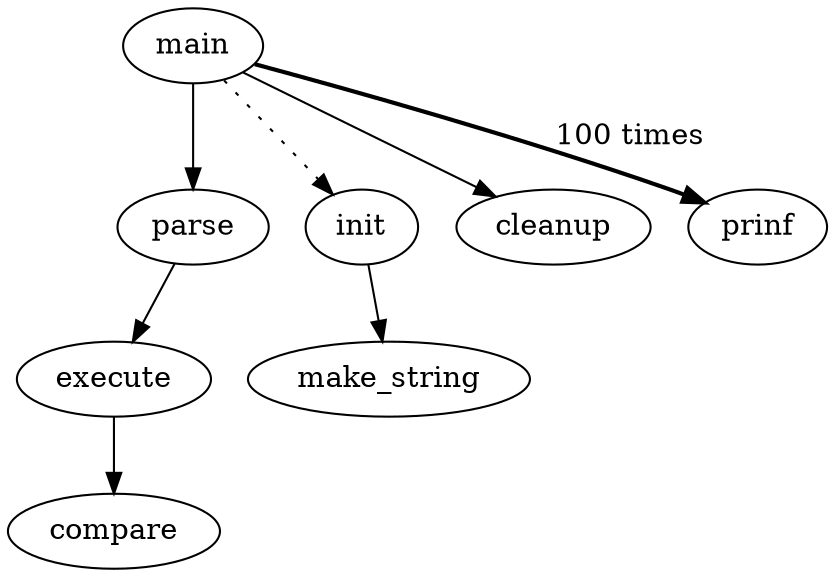 digraph G {
    main -> parse [weight=8];
    parse -> execute;
    main -> init [style=dotted];
    main -> cleanup;
//    execute -> {make_string; printf};
    init -> make_string;
    main -> prinf [style=bold, label= "100 times"];
    execute -> compare;
 }
